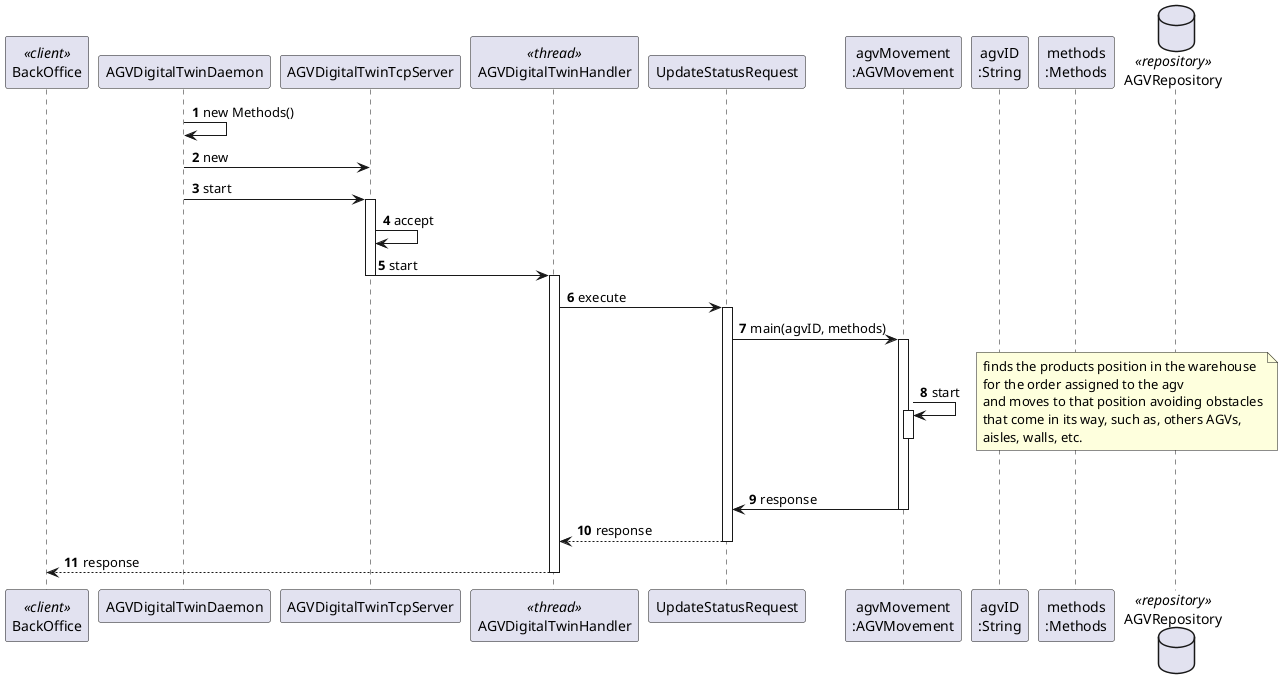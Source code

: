 @startuml
participant "//<<client>>//\nBackOffice" as UI
participant "AGVDigitalTwinDaemon" as DAEMON
participant "AGVDigitalTwinTcpServer" as SERVER
participant "//<<thread>>//\nAGVDigitalTwinHandler" as thread
participant "UpdateStatusRequest" as USREQUEST
participant "agvMovement\n:AGVMovement" as AGVMOVEMENT
participant "agvID\n:String"
participant "methods\n:Methods"
database "//<<repository>>//\nAGVRepository" as agvRepository


autonumber
DAEMON->DAEMON: new Methods()
DAEMON->SERVER: new

DAEMON->SERVER: start
activate SERVER

SERVER->SERVER: accept


SERVER->thread:start
deactivate SERVER
activate thread

thread -> USREQUEST: execute
activate USREQUEST


USREQUEST->AGVMOVEMENT : main(agvID, methods)
activate AGVMOVEMENT
AGVMOVEMENT -> AGVMOVEMENT: start
activate AGVMOVEMENT
note right
    finds the products position in the warehouse
    for the order assigned to the agv
    and moves to that position avoiding obstacles
    that come in its way, such as, others AGVs,
    aisles, walls, etc.
end note
deactivate AGVMOVEMENT
AGVMOVEMENT -> USREQUEST: response
deactivate AGVMOVEMENT
USREQUEST-->thread: response
deactivate USREQUEST
thread -->UI: response
deactivate thread

@enduml